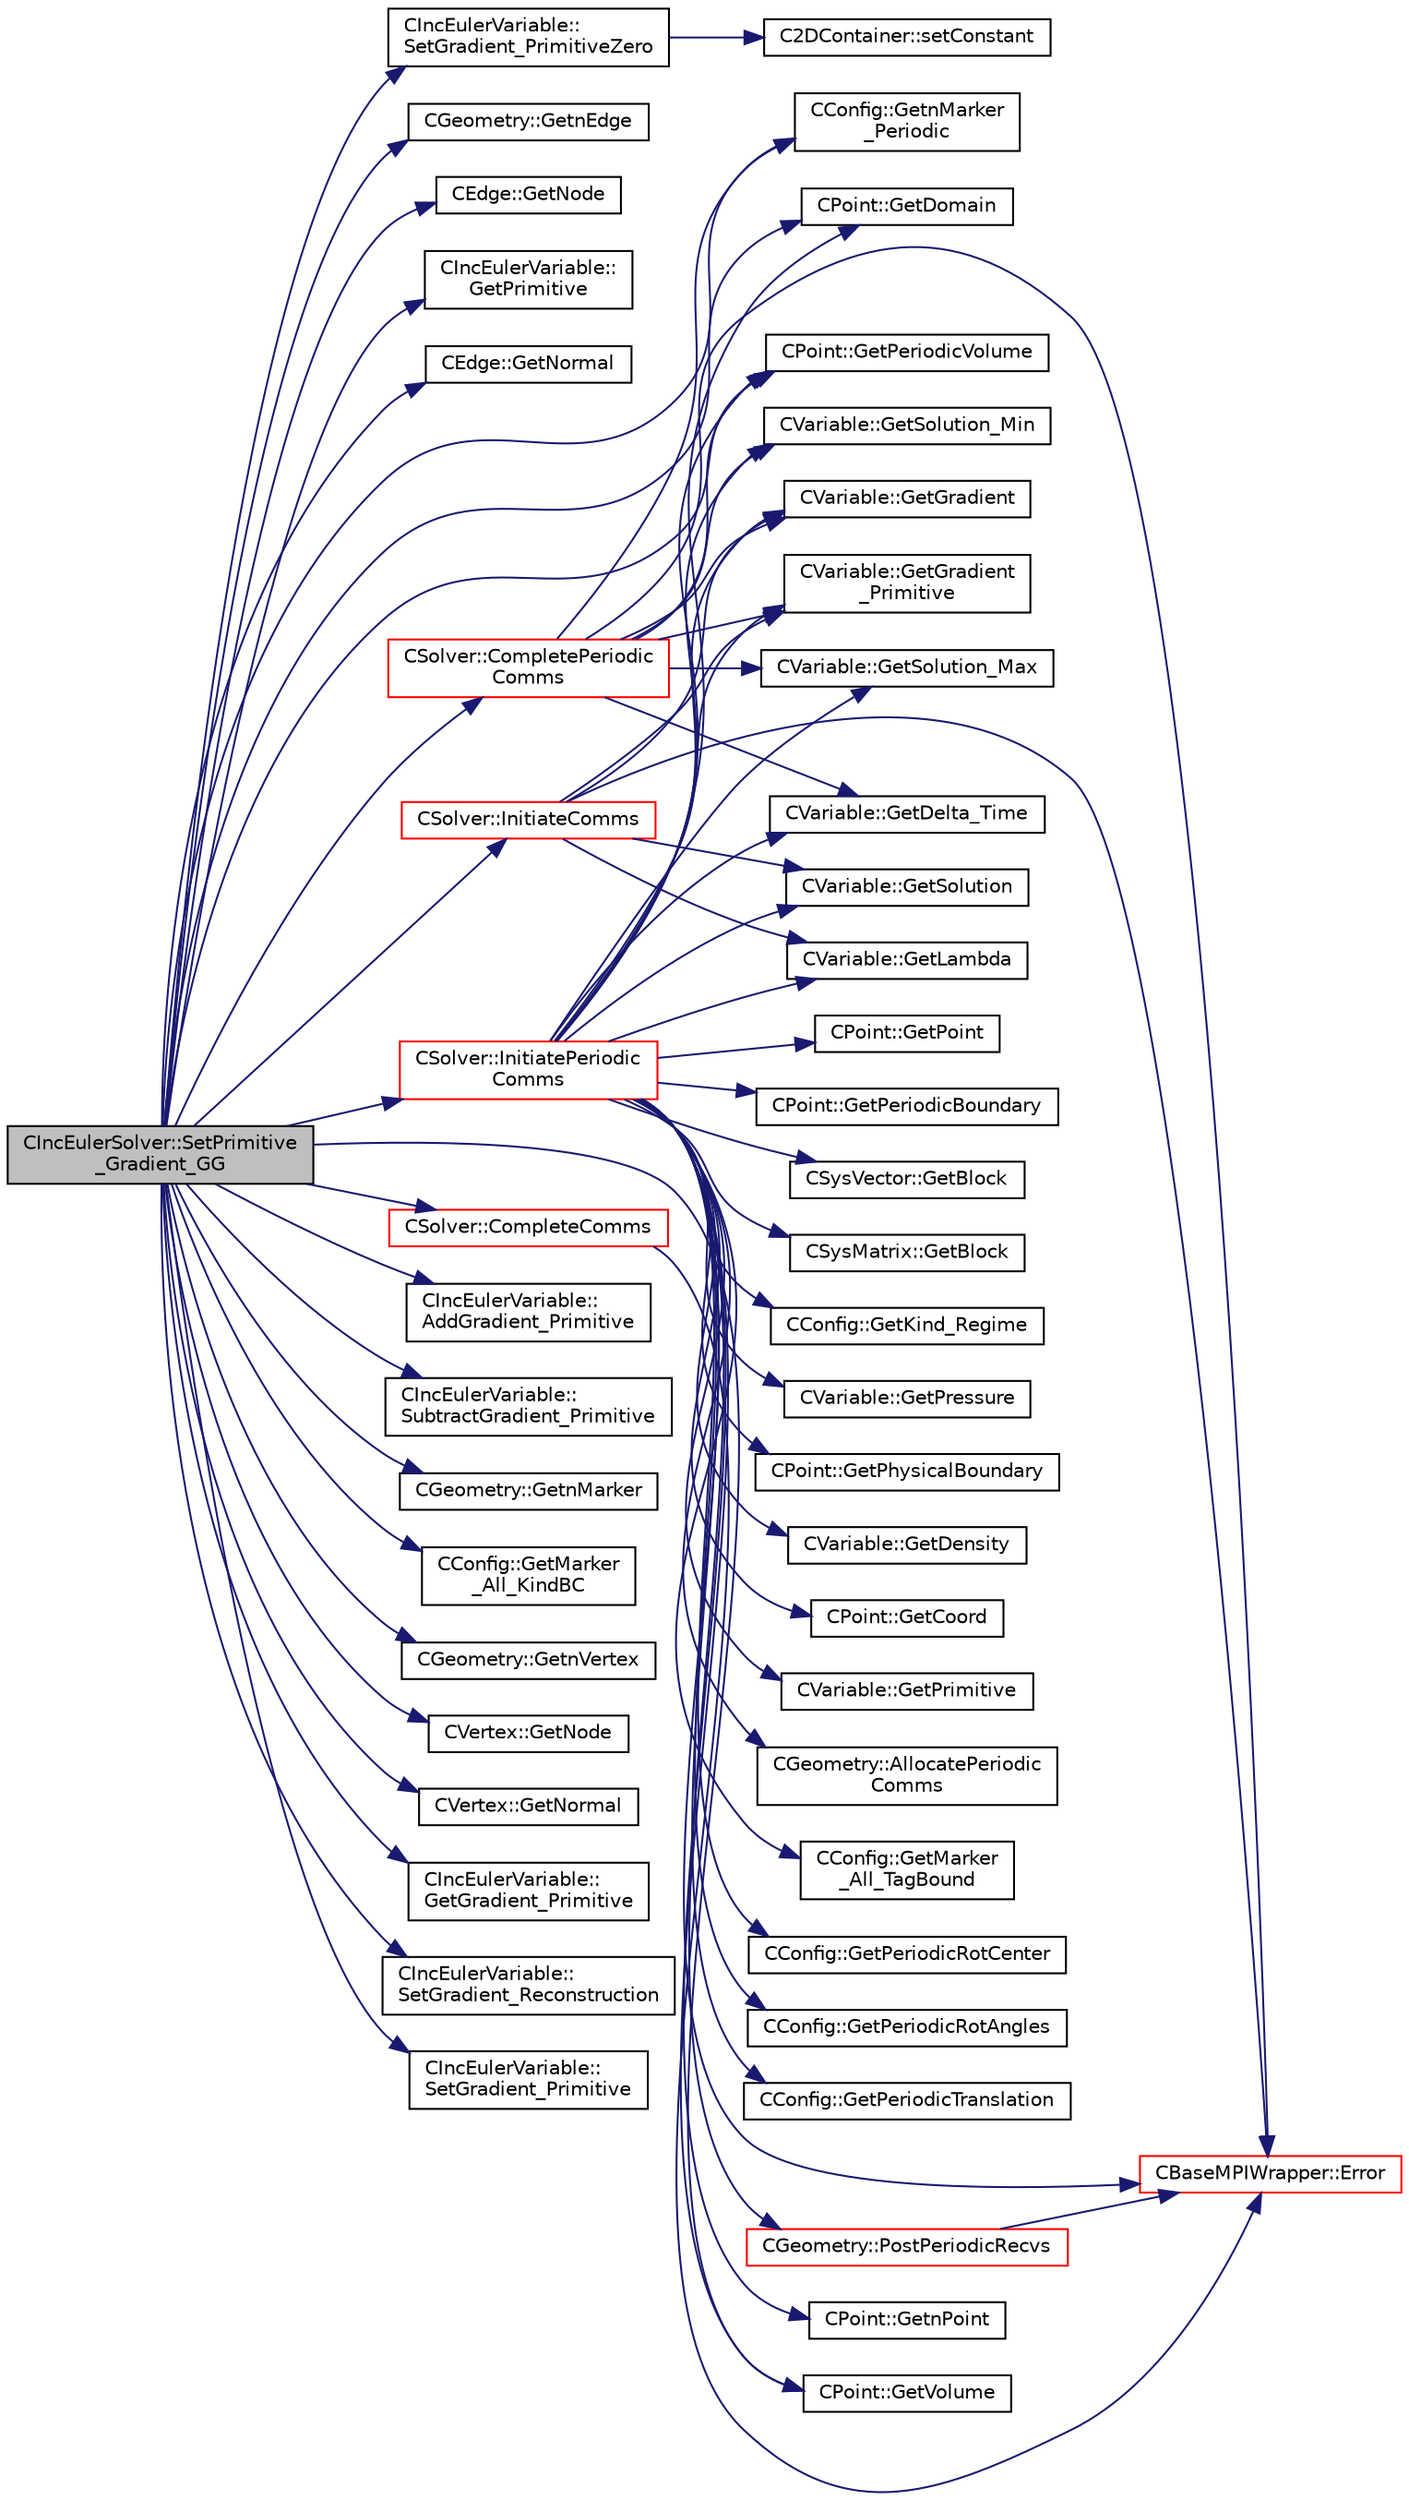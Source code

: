 digraph "CIncEulerSolver::SetPrimitive_Gradient_GG"
{
  edge [fontname="Helvetica",fontsize="10",labelfontname="Helvetica",labelfontsize="10"];
  node [fontname="Helvetica",fontsize="10",shape=record];
  rankdir="LR";
  Node2139 [label="CIncEulerSolver::SetPrimitive\l_Gradient_GG",height=0.2,width=0.4,color="black", fillcolor="grey75", style="filled", fontcolor="black"];
  Node2139 -> Node2140 [color="midnightblue",fontsize="10",style="solid",fontname="Helvetica"];
  Node2140 [label="CIncEulerVariable::\lSetGradient_PrimitiveZero",height=0.2,width=0.4,color="black", fillcolor="white", style="filled",URL="$class_c_inc_euler_variable.html#a31d9a01ae38bfd155553d29559b724da",tooltip="Set to zero the gradient of the primitive variables. "];
  Node2140 -> Node2141 [color="midnightblue",fontsize="10",style="solid",fontname="Helvetica"];
  Node2141 [label="C2DContainer::setConstant",height=0.2,width=0.4,color="black", fillcolor="white", style="filled",URL="$class_c2_d_container.html#ab9f8a545ab85abdd3291f0f65b4f411b",tooltip="Set value of all entries to \"value\". "];
  Node2139 -> Node2142 [color="midnightblue",fontsize="10",style="solid",fontname="Helvetica"];
  Node2142 [label="CGeometry::GetnEdge",height=0.2,width=0.4,color="black", fillcolor="white", style="filled",URL="$class_c_geometry.html#a7d6e1e1d1e46da8f55ecbe1a9380530a",tooltip="Get number of edges. "];
  Node2139 -> Node2143 [color="midnightblue",fontsize="10",style="solid",fontname="Helvetica"];
  Node2143 [label="CEdge::GetNode",height=0.2,width=0.4,color="black", fillcolor="white", style="filled",URL="$class_c_edge.html#aee33b61d646e3fe59a4e23284ab1bf33",tooltip="Get the nodes of the edge. "];
  Node2139 -> Node2144 [color="midnightblue",fontsize="10",style="solid",fontname="Helvetica"];
  Node2144 [label="CIncEulerVariable::\lGetPrimitive",height=0.2,width=0.4,color="black", fillcolor="white", style="filled",URL="$class_c_inc_euler_variable.html#af3063f74dadcaaacbe9f9d39fbf897ac",tooltip="Get the primitive variables. "];
  Node2139 -> Node2145 [color="midnightblue",fontsize="10",style="solid",fontname="Helvetica"];
  Node2145 [label="CEdge::GetNormal",height=0.2,width=0.4,color="black", fillcolor="white", style="filled",URL="$class_c_edge.html#ada210a6f0643f444e7e491fc4ed9e662",tooltip="Copy the the normal vector of a face. "];
  Node2139 -> Node2146 [color="midnightblue",fontsize="10",style="solid",fontname="Helvetica"];
  Node2146 [label="CPoint::GetDomain",height=0.2,width=0.4,color="black", fillcolor="white", style="filled",URL="$class_c_point.html#a1d7e22a60d4cfef356af1cba2bab3e55",tooltip="For parallel computation, its indicates if a point must be computed or not. "];
  Node2139 -> Node2147 [color="midnightblue",fontsize="10",style="solid",fontname="Helvetica"];
  Node2147 [label="CIncEulerVariable::\lAddGradient_Primitive",height=0.2,width=0.4,color="black", fillcolor="white", style="filled",URL="$class_c_inc_euler_variable.html#a392798e64889a58eb935d08c02b28a90",tooltip="Add value to the gradient of the primitive variables. "];
  Node2139 -> Node2148 [color="midnightblue",fontsize="10",style="solid",fontname="Helvetica"];
  Node2148 [label="CIncEulerVariable::\lSubtractGradient_Primitive",height=0.2,width=0.4,color="black", fillcolor="white", style="filled",URL="$class_c_inc_euler_variable.html#a1c121eabd802457926ed17e9beddb9da",tooltip="Subtract value to the gradient of the primitive variables. "];
  Node2139 -> Node2149 [color="midnightblue",fontsize="10",style="solid",fontname="Helvetica"];
  Node2149 [label="CGeometry::GetnMarker",height=0.2,width=0.4,color="black", fillcolor="white", style="filled",URL="$class_c_geometry.html#a3c899d1370312702c189a8ee95a63ef7",tooltip="Get number of markers. "];
  Node2139 -> Node2150 [color="midnightblue",fontsize="10",style="solid",fontname="Helvetica"];
  Node2150 [label="CConfig::GetMarker\l_All_KindBC",height=0.2,width=0.4,color="black", fillcolor="white", style="filled",URL="$class_c_config.html#a57d43acc1457d2d27095ce006218862e",tooltip="Get the kind of boundary for each marker. "];
  Node2139 -> Node2151 [color="midnightblue",fontsize="10",style="solid",fontname="Helvetica"];
  Node2151 [label="CGeometry::GetnVertex",height=0.2,width=0.4,color="black", fillcolor="white", style="filled",URL="$class_c_geometry.html#a55427e474834af1941e13750b17975be",tooltip="Get number of vertices. "];
  Node2139 -> Node2152 [color="midnightblue",fontsize="10",style="solid",fontname="Helvetica"];
  Node2152 [label="CVertex::GetNode",height=0.2,width=0.4,color="black", fillcolor="white", style="filled",URL="$class_c_vertex.html#a95c513bf927464157ed96b6c79779a1f",tooltip="Get the node of the vertex. "];
  Node2139 -> Node2153 [color="midnightblue",fontsize="10",style="solid",fontname="Helvetica"];
  Node2153 [label="CVertex::GetNormal",height=0.2,width=0.4,color="black", fillcolor="white", style="filled",URL="$class_c_vertex.html#a0d289163c6f3384822fcb9ae86fc1c39",tooltip="Copy the the normal vector of a face. "];
  Node2139 -> Node2154 [color="midnightblue",fontsize="10",style="solid",fontname="Helvetica"];
  Node2154 [label="CConfig::GetnMarker\l_Periodic",height=0.2,width=0.4,color="black", fillcolor="white", style="filled",URL="$class_c_config.html#acb987cc89f9d201ece1b664c2a2a594d",tooltip="Get the total number of periodic markers. "];
  Node2139 -> Node2155 [color="midnightblue",fontsize="10",style="solid",fontname="Helvetica"];
  Node2155 [label="CSolver::InitiatePeriodic\lComms",height=0.2,width=0.4,color="red", fillcolor="white", style="filled",URL="$class_c_solver.html#aab8e1cac165d11ef85d9dd5588b3ea03",tooltip="Routine to load a solver quantity into the data structures for MPI periodic communication and to laun..."];
  Node2155 -> Node2156 [color="midnightblue",fontsize="10",style="solid",fontname="Helvetica"];
  Node2156 [label="CBaseMPIWrapper::Error",height=0.2,width=0.4,color="red", fillcolor="white", style="filled",URL="$class_c_base_m_p_i_wrapper.html#a04457c47629bda56704e6a8804833eeb"];
  Node2155 -> Node2158 [color="midnightblue",fontsize="10",style="solid",fontname="Helvetica"];
  Node2158 [label="CGeometry::AllocatePeriodic\lComms",height=0.2,width=0.4,color="black", fillcolor="white", style="filled",URL="$class_c_geometry.html#a3c81679606eb3deaf3bd0c4294a80eae",tooltip="Routine to allocate buffers for periodic communications. Also called to dynamically reallocate if not..."];
  Node2155 -> Node2159 [color="midnightblue",fontsize="10",style="solid",fontname="Helvetica"];
  Node2159 [label="CGeometry::PostPeriodicRecvs",height=0.2,width=0.4,color="red", fillcolor="white", style="filled",URL="$class_c_geometry.html#af70a67a8eee173285714b2eb5b819f46",tooltip="Routine to launch non-blocking recvs only for all periodic communication with neighboring partitions..."];
  Node2159 -> Node2156 [color="midnightblue",fontsize="10",style="solid",fontname="Helvetica"];
  Node2155 -> Node2161 [color="midnightblue",fontsize="10",style="solid",fontname="Helvetica"];
  Node2161 [label="CConfig::GetMarker\l_All_TagBound",height=0.2,width=0.4,color="black", fillcolor="white", style="filled",URL="$class_c_config.html#a967e969a3beb24bb6e57d7036af003be",tooltip="Get the index of the surface defined in the geometry file. "];
  Node2155 -> Node2162 [color="midnightblue",fontsize="10",style="solid",fontname="Helvetica"];
  Node2162 [label="CConfig::GetPeriodicRotCenter",height=0.2,width=0.4,color="black", fillcolor="white", style="filled",URL="$class_c_config.html#a69c3c48e964a0d99ed7c0e73c679167a",tooltip="Center of rotation for a rotational periodic boundary. "];
  Node2155 -> Node2163 [color="midnightblue",fontsize="10",style="solid",fontname="Helvetica"];
  Node2163 [label="CConfig::GetPeriodicRotAngles",height=0.2,width=0.4,color="black", fillcolor="white", style="filled",URL="$class_c_config.html#a8b427e418c23b7e25da647fb21024098",tooltip="Angles of rotation for a rotational periodic boundary. "];
  Node2155 -> Node2164 [color="midnightblue",fontsize="10",style="solid",fontname="Helvetica"];
  Node2164 [label="CConfig::GetPeriodicTranslation",height=0.2,width=0.4,color="black", fillcolor="white", style="filled",URL="$class_c_config.html#a5e243bf56db6d47df20d342167350f32",tooltip="Translation vector for a rotational periodic boundary. "];
  Node2155 -> Node2165 [color="midnightblue",fontsize="10",style="solid",fontname="Helvetica"];
  Node2165 [label="CPoint::GetVolume",height=0.2,width=0.4,color="black", fillcolor="white", style="filled",URL="$class_c_point.html#a3c526a15e767c7de9cf163800aa581e5",tooltip="Get area or volume of the control volume. "];
  Node2155 -> Node2166 [color="midnightblue",fontsize="10",style="solid",fontname="Helvetica"];
  Node2166 [label="CPoint::GetPeriodicVolume",height=0.2,width=0.4,color="black", fillcolor="white", style="filled",URL="$class_c_point.html#a2d3f78f1d6fc4783b1d8a0bd10100b38",tooltip="Get the missing component of area or volume for a control volume on a periodic marker. "];
  Node2155 -> Node2167 [color="midnightblue",fontsize="10",style="solid",fontname="Helvetica"];
  Node2167 [label="CPoint::GetnPoint",height=0.2,width=0.4,color="black", fillcolor="white", style="filled",URL="$class_c_point.html#adbb78f3c01711ed0349897f845e3f2d8",tooltip="Get the number of points that compose the control volume. "];
  Node2155 -> Node2168 [color="midnightblue",fontsize="10",style="solid",fontname="Helvetica"];
  Node2168 [label="CPoint::GetPoint",height=0.2,width=0.4,color="black", fillcolor="white", style="filled",URL="$class_c_point.html#aab08fdab4e59c01d822afca5335a86af",tooltip="Get all the points that compose the control volume. "];
  Node2155 -> Node2169 [color="midnightblue",fontsize="10",style="solid",fontname="Helvetica"];
  Node2169 [label="CPoint::GetPeriodicBoundary",height=0.2,width=0.4,color="black", fillcolor="white", style="filled",URL="$class_c_point.html#ac242cdddc7cef6211b26e7c3098895d2",tooltip="Provides information about if a point belongs to a periodic boundary (without MPI). "];
  Node2155 -> Node2170 [color="midnightblue",fontsize="10",style="solid",fontname="Helvetica"];
  Node2170 [label="CSysVector::GetBlock",height=0.2,width=0.4,color="black", fillcolor="white", style="filled",URL="$class_c_sys_vector.html#a0f53b910eb47537bbedcade1fa4b7e5e",tooltip="Get the value of the residual. "];
  Node2155 -> Node2171 [color="midnightblue",fontsize="10",style="solid",fontname="Helvetica"];
  Node2171 [label="CVariable::GetDelta_Time",height=0.2,width=0.4,color="black", fillcolor="white", style="filled",URL="$class_c_variable.html#aef3ea2cd0a87d55835bb2bd332678489",tooltip="Get the value of the time step. "];
  Node2155 -> Node2172 [color="midnightblue",fontsize="10",style="solid",fontname="Helvetica"];
  Node2172 [label="CSysMatrix::GetBlock",height=0.2,width=0.4,color="black", fillcolor="white", style="filled",URL="$class_c_sys_matrix.html#a9ec390e1dd36f2e71ecbac8f73805d57",tooltip="Get a pointer to the start of block \"ij\". "];
  Node2155 -> Node2173 [color="midnightblue",fontsize="10",style="solid",fontname="Helvetica"];
  Node2173 [label="CVariable::GetSolution",height=0.2,width=0.4,color="black", fillcolor="white", style="filled",URL="$class_c_variable.html#a261483e39c23c1de7cb9aea7e917c121",tooltip="Get the solution. "];
  Node2155 -> Node2174 [color="midnightblue",fontsize="10",style="solid",fontname="Helvetica"];
  Node2174 [label="CConfig::GetKind_Regime",height=0.2,width=0.4,color="black", fillcolor="white", style="filled",URL="$class_c_config.html#a66ca7e620390a81cd49cd0a00716128e",tooltip="Governing equations of the flow (it can be different from the run time equation). ..."];
  Node2155 -> Node2175 [color="midnightblue",fontsize="10",style="solid",fontname="Helvetica"];
  Node2175 [label="CVariable::GetPressure",height=0.2,width=0.4,color="black", fillcolor="white", style="filled",URL="$class_c_variable.html#ad08820234eeedeb13105e603af2c67ad",tooltip="A virtual member. "];
  Node2155 -> Node2176 [color="midnightblue",fontsize="10",style="solid",fontname="Helvetica"];
  Node2176 [label="CPoint::GetPhysicalBoundary",height=0.2,width=0.4,color="black", fillcolor="white", style="filled",URL="$class_c_point.html#a4eb5465beab412d0783a22515db2174d",tooltip="Provides information about if a point belong to the physical boundaries (without MPI). "];
  Node2155 -> Node2146 [color="midnightblue",fontsize="10",style="solid",fontname="Helvetica"];
  Node2155 -> Node2177 [color="midnightblue",fontsize="10",style="solid",fontname="Helvetica"];
  Node2177 [label="CVariable::GetLambda",height=0.2,width=0.4,color="black", fillcolor="white", style="filled",URL="$class_c_variable.html#af0b6afbd2666eab791d902f50fc3e869",tooltip="Get the value of the spectral radius. "];
  Node2155 -> Node2178 [color="midnightblue",fontsize="10",style="solid",fontname="Helvetica"];
  Node2178 [label="CVariable::GetDensity",height=0.2,width=0.4,color="black", fillcolor="white", style="filled",URL="$class_c_variable.html#a4892ca545884011b7903a8e35c43b43f",tooltip="A virtual member. "];
  Node2155 -> Node2179 [color="midnightblue",fontsize="10",style="solid",fontname="Helvetica"];
  Node2179 [label="CVariable::GetGradient",height=0.2,width=0.4,color="black", fillcolor="white", style="filled",URL="$class_c_variable.html#a7b58da4a928d622e7c2d4b4db047769d",tooltip="Get the value of the solution gradient. "];
  Node2155 -> Node2180 [color="midnightblue",fontsize="10",style="solid",fontname="Helvetica"];
  Node2180 [label="CVariable::GetGradient\l_Primitive",height=0.2,width=0.4,color="black", fillcolor="white", style="filled",URL="$class_c_variable.html#a8b7f4e020a837b1fe639e8d875f964d5",tooltip="A virtual member. "];
  Node2155 -> Node2181 [color="midnightblue",fontsize="10",style="solid",fontname="Helvetica"];
  Node2181 [label="CPoint::GetCoord",height=0.2,width=0.4,color="black", fillcolor="white", style="filled",URL="$class_c_point.html#a95fe081d22e96e190cb3edcbf0d6525f",tooltip="Get the coordinates dor the control volume. "];
  Node2155 -> Node2182 [color="midnightblue",fontsize="10",style="solid",fontname="Helvetica"];
  Node2182 [label="CVariable::GetPrimitive",height=0.2,width=0.4,color="black", fillcolor="white", style="filled",URL="$class_c_variable.html#abe38982ec51efc8391ef27fc434f37ad",tooltip="A virtual member. "];
  Node2155 -> Node2183 [color="midnightblue",fontsize="10",style="solid",fontname="Helvetica"];
  Node2183 [label="CVariable::GetSolution_Min",height=0.2,width=0.4,color="black", fillcolor="white", style="filled",URL="$class_c_variable.html#adecad935b4b50fe524794f3bbfa7f98a",tooltip="Set the value of the preconditioner Beta. "];
  Node2155 -> Node2184 [color="midnightblue",fontsize="10",style="solid",fontname="Helvetica"];
  Node2184 [label="CVariable::GetSolution_Max",height=0.2,width=0.4,color="black", fillcolor="white", style="filled",URL="$class_c_variable.html#a235abab71725225217916a7c7720fc04",tooltip="Get the value of the min solution. "];
  Node2139 -> Node2189 [color="midnightblue",fontsize="10",style="solid",fontname="Helvetica"];
  Node2189 [label="CSolver::CompletePeriodic\lComms",height=0.2,width=0.4,color="red", fillcolor="white", style="filled",URL="$class_c_solver.html#a7e77df2076057995213de49d4ca2e7c7",tooltip="Routine to complete the set of non-blocking periodic communications launched by InitiatePeriodicComms..."];
  Node2189 -> Node2154 [color="midnightblue",fontsize="10",style="solid",fontname="Helvetica"];
  Node2189 -> Node2166 [color="midnightblue",fontsize="10",style="solid",fontname="Helvetica"];
  Node2189 -> Node2171 [color="midnightblue",fontsize="10",style="solid",fontname="Helvetica"];
  Node2189 -> Node2179 [color="midnightblue",fontsize="10",style="solid",fontname="Helvetica"];
  Node2189 -> Node2180 [color="midnightblue",fontsize="10",style="solid",fontname="Helvetica"];
  Node2189 -> Node2183 [color="midnightblue",fontsize="10",style="solid",fontname="Helvetica"];
  Node2189 -> Node2184 [color="midnightblue",fontsize="10",style="solid",fontname="Helvetica"];
  Node2189 -> Node2156 [color="midnightblue",fontsize="10",style="solid",fontname="Helvetica"];
  Node2139 -> Node2165 [color="midnightblue",fontsize="10",style="solid",fontname="Helvetica"];
  Node2139 -> Node2166 [color="midnightblue",fontsize="10",style="solid",fontname="Helvetica"];
  Node2139 -> Node2212 [color="midnightblue",fontsize="10",style="solid",fontname="Helvetica"];
  Node2212 [label="CIncEulerVariable::\lGetGradient_Primitive",height=0.2,width=0.4,color="black", fillcolor="white", style="filled",URL="$class_c_inc_euler_variable.html#a6732935d0d77a7e11ad404766b031f94",tooltip="Get the value of the primitive variables gradient. "];
  Node2139 -> Node2213 [color="midnightblue",fontsize="10",style="solid",fontname="Helvetica"];
  Node2213 [label="CIncEulerVariable::\lSetGradient_Reconstruction",height=0.2,width=0.4,color="black", fillcolor="white", style="filled",URL="$class_c_inc_euler_variable.html#aa6ec1b5c310c92899ed77bf5adb5c3c5",tooltip="Get the value of the reconstruction variables gradient at a node. "];
  Node2139 -> Node2214 [color="midnightblue",fontsize="10",style="solid",fontname="Helvetica"];
  Node2214 [label="CIncEulerVariable::\lSetGradient_Primitive",height=0.2,width=0.4,color="black", fillcolor="white", style="filled",URL="$class_c_inc_euler_variable.html#a555d531fa46cc8e2e6f67eda193d1c69",tooltip="Set the gradient of the primitive variables. "];
  Node2139 -> Node2215 [color="midnightblue",fontsize="10",style="solid",fontname="Helvetica"];
  Node2215 [label="CSolver::InitiateComms",height=0.2,width=0.4,color="red", fillcolor="white", style="filled",URL="$class_c_solver.html#a68ef94bc50683bd1f1d750b4a8cb7351",tooltip="Routine to load a solver quantity into the data structures for MPI point-to-point communication and t..."];
  Node2215 -> Node2156 [color="midnightblue",fontsize="10",style="solid",fontname="Helvetica"];
  Node2215 -> Node2173 [color="midnightblue",fontsize="10",style="solid",fontname="Helvetica"];
  Node2215 -> Node2177 [color="midnightblue",fontsize="10",style="solid",fontname="Helvetica"];
  Node2215 -> Node2179 [color="midnightblue",fontsize="10",style="solid",fontname="Helvetica"];
  Node2215 -> Node2180 [color="midnightblue",fontsize="10",style="solid",fontname="Helvetica"];
  Node2139 -> Node2235 [color="midnightblue",fontsize="10",style="solid",fontname="Helvetica"];
  Node2235 [label="CSolver::CompleteComms",height=0.2,width=0.4,color="red", fillcolor="white", style="filled",URL="$class_c_solver.html#a8d3046ad54e177f0705a2bff99c1cf16",tooltip="Routine to complete the set of non-blocking communications launched by InitiateComms() and unpacking ..."];
  Node2235 -> Node2156 [color="midnightblue",fontsize="10",style="solid",fontname="Helvetica"];
}
